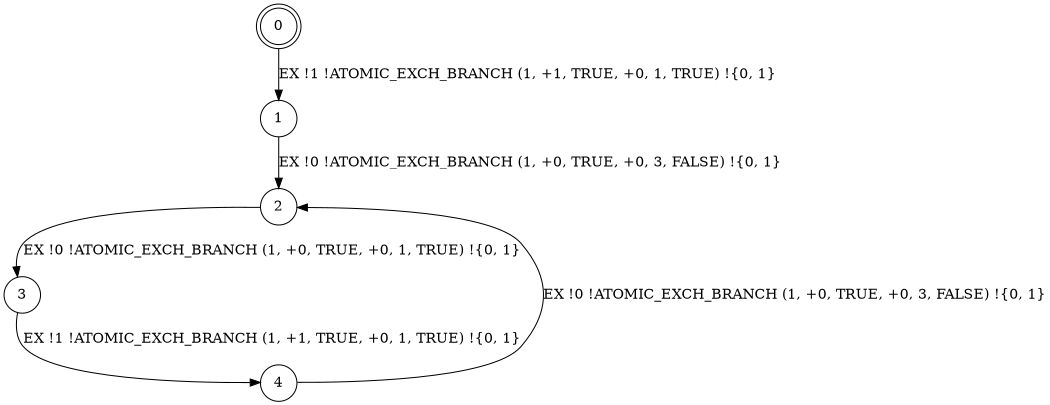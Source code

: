 digraph BCG {
size = "7, 10.5";
center = TRUE;
node [shape = circle];
0 [peripheries = 2];
0 -> 1 [label = "EX !1 !ATOMIC_EXCH_BRANCH (1, +1, TRUE, +0, 1, TRUE) !{0, 1}"];
1 -> 2 [label = "EX !0 !ATOMIC_EXCH_BRANCH (1, +0, TRUE, +0, 3, FALSE) !{0, 1}"];
2 -> 3 [label = "EX !0 !ATOMIC_EXCH_BRANCH (1, +0, TRUE, +0, 1, TRUE) !{0, 1}"];
3 -> 4 [label = "EX !1 !ATOMIC_EXCH_BRANCH (1, +1, TRUE, +0, 1, TRUE) !{0, 1}"];
4 -> 2 [label = "EX !0 !ATOMIC_EXCH_BRANCH (1, +0, TRUE, +0, 3, FALSE) !{0, 1}"];
}
